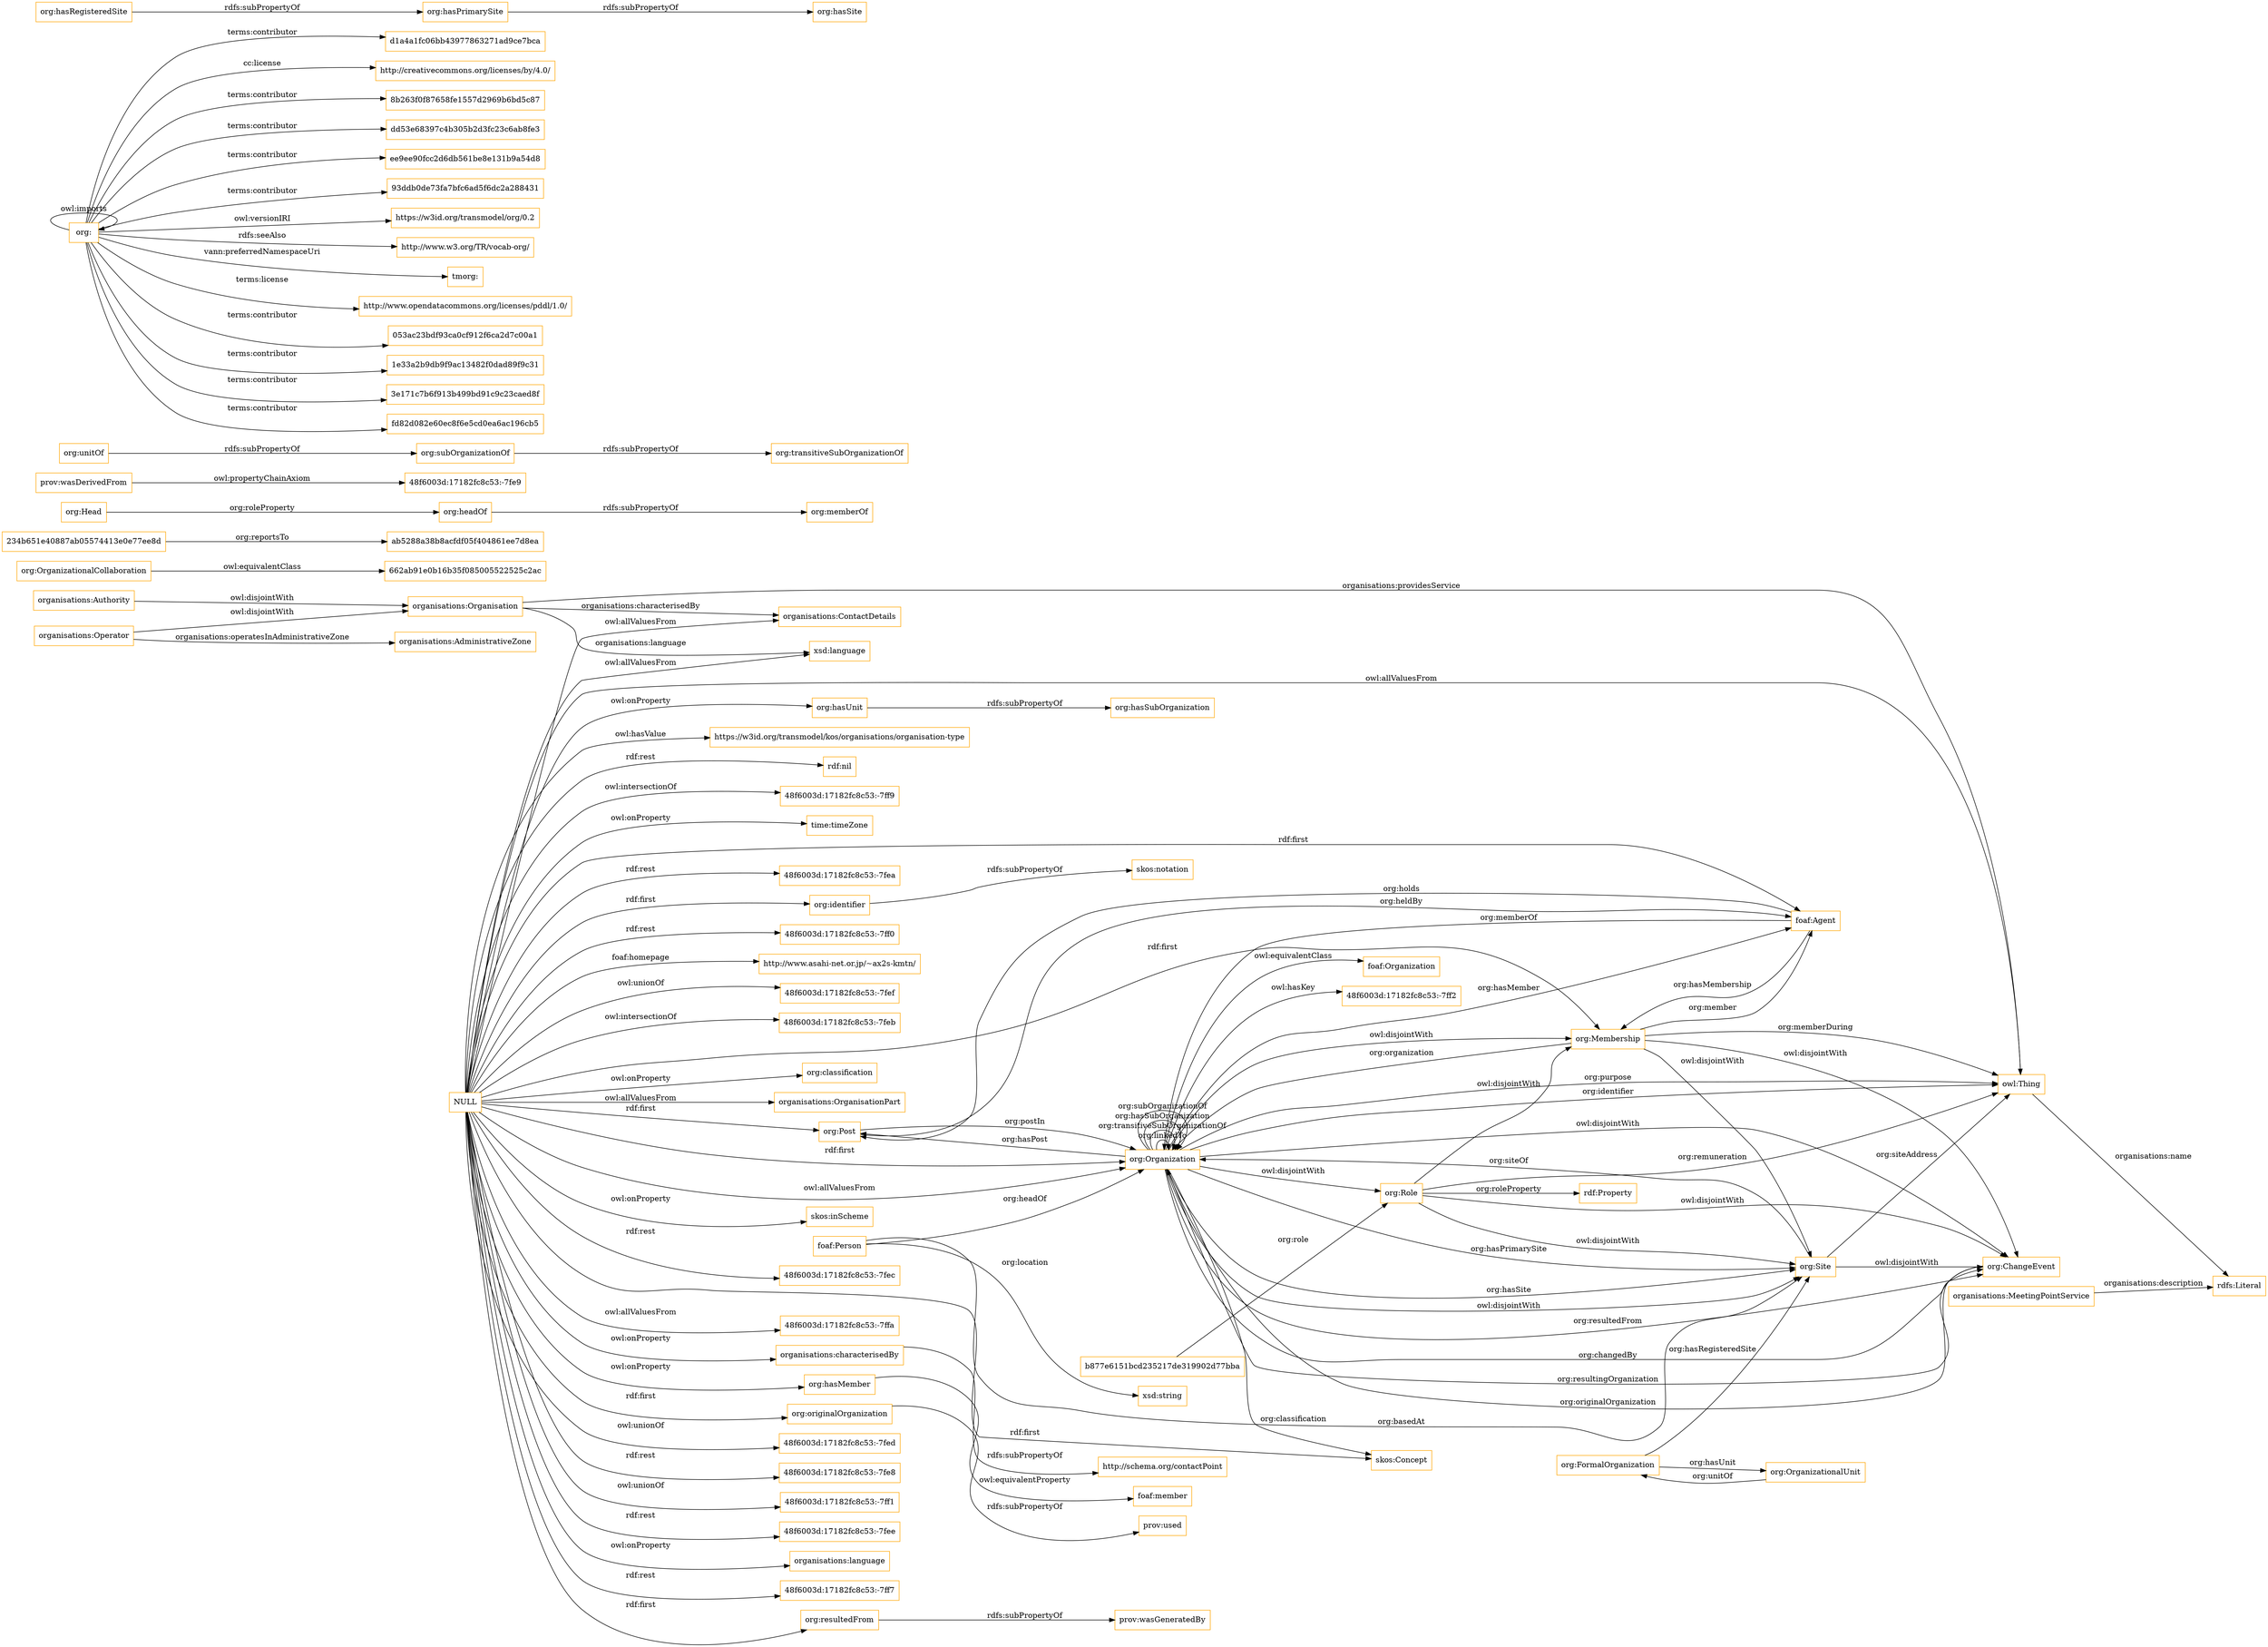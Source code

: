 digraph ar2dtool_diagram { 
rankdir=LR;
size="1501"
node [shape = rectangle, color="orange"]; "organisations:Operator" "organisations:AdministrativeZone" "organisations:Organisation" "organisations:OrganisationPart" "organisations:ContactDetails" "foaf:Organization" "skos:Concept" "48f6003d:17182fc8c53:-7ffa" "organisations:Authority" "org:OrganizationalUnit" "662ab91e0b16b35f085005522525c2ac" "org:Post" "b877e6151bcd235217de319902d77bba" "org:Site" "org:FormalOrganization" "org:OrganizationalCollaboration" "ab5288a38b8acfdf05f404861ee7d8ea" "org:Organization" "org:Role" "org:ChangeEvent" "org:Membership" "234b651e40887ab05574413e0e77ee8d" ; /*classes style*/
	"organisations:characterisedBy" -> "http://schema.org/contactPoint" [ label = "rdfs:subPropertyOf" ];
	"org:Role" -> "org:ChangeEvent" [ label = "owl:disjointWith" ];
	"org:Role" -> "org:Site" [ label = "owl:disjointWith" ];
	"org:Role" -> "org:Membership" [ label = "owl:disjointWith" ];
	"organisations:Operator" -> "organisations:Organisation" [ label = "owl:disjointWith" ];
	"org:headOf" -> "org:memberOf" [ label = "rdfs:subPropertyOf" ];
	"prov:wasDerivedFrom" -> "48f6003d:17182fc8c53:-7fe9" [ label = "owl:propertyChainAxiom" ];
	"org:hasMember" -> "foaf:member" [ label = "owl:equivalentProperty" ];
	"org:Membership" -> "org:ChangeEvent" [ label = "owl:disjointWith" ];
	"org:Membership" -> "org:Site" [ label = "owl:disjointWith" ];
	"org:Organization" -> "org:Role" [ label = "owl:disjointWith" ];
	"org:Organization" -> "48f6003d:17182fc8c53:-7ff2" [ label = "owl:hasKey" ];
	"org:Organization" -> "org:ChangeEvent" [ label = "owl:disjointWith" ];
	"org:Organization" -> "foaf:Organization" [ label = "owl:equivalentClass" ];
	"org:Organization" -> "org:Membership" [ label = "owl:disjointWith" ];
	"org:Organization" -> "org:Site" [ label = "owl:disjointWith" ];
	"org:originalOrganization" -> "prov:used" [ label = "rdfs:subPropertyOf" ];
	"org:Site" -> "org:ChangeEvent" [ label = "owl:disjointWith" ];
	"org:subOrganizationOf" -> "org:transitiveSubOrganizationOf" [ label = "rdfs:subPropertyOf" ];
	"NULL" -> "org:hasMember" [ label = "owl:onProperty" ];
	"NULL" -> "org:Post" [ label = "rdf:first" ];
	"NULL" -> "organisations:characterisedBy" [ label = "owl:onProperty" ];
	"NULL" -> "48f6003d:17182fc8c53:-7fed" [ label = "owl:unionOf" ];
	"NULL" -> "organisations:OrganisationPart" [ label = "owl:allValuesFrom" ];
	"NULL" -> "org:Organization" [ label = "owl:allValuesFrom" ];
	"NULL" -> "48f6003d:17182fc8c53:-7ffa" [ label = "owl:allValuesFrom" ];
	"NULL" -> "48f6003d:17182fc8c53:-7fe8" [ label = "rdf:rest" ];
	"NULL" -> "48f6003d:17182fc8c53:-7ff1" [ label = "owl:unionOf" ];
	"NULL" -> "48f6003d:17182fc8c53:-7fee" [ label = "rdf:rest" ];
	"NULL" -> "organisations:language" [ label = "owl:onProperty" ];
	"NULL" -> "48f6003d:17182fc8c53:-7ff7" [ label = "rdf:rest" ];
	"NULL" -> "org:resultedFrom" [ label = "rdf:first" ];
	"NULL" -> "org:hasUnit" [ label = "owl:onProperty" ];
	"NULL" -> "skos:Concept" [ label = "rdf:first" ];
	"NULL" -> "https://w3id.org/transmodel/kos/organisations/organisation-type" [ label = "owl:hasValue" ];
	"NULL" -> "org:originalOrganization" [ label = "rdf:first" ];
	"NULL" -> "org:Organization" [ label = "rdf:first" ];
	"NULL" -> "rdf:nil" [ label = "rdf:rest" ];
	"NULL" -> "48f6003d:17182fc8c53:-7ff9" [ label = "owl:intersectionOf" ];
	"NULL" -> "time:timeZone" [ label = "owl:onProperty" ];
	"NULL" -> "48f6003d:17182fc8c53:-7fea" [ label = "rdf:rest" ];
	"NULL" -> "foaf:Agent" [ label = "rdf:first" ];
	"NULL" -> "org:identifier" [ label = "rdf:first" ];
	"NULL" -> "48f6003d:17182fc8c53:-7ff0" [ label = "rdf:rest" ];
	"NULL" -> "http://www.asahi-net.or.jp/~ax2s-kmtn/" [ label = "foaf:homepage" ];
	"NULL" -> "48f6003d:17182fc8c53:-7fef" [ label = "owl:unionOf" ];
	"NULL" -> "48f6003d:17182fc8c53:-7feb" [ label = "owl:intersectionOf" ];
	"NULL" -> "xsd:language" [ label = "owl:allValuesFrom" ];
	"NULL" -> "org:classification" [ label = "owl:onProperty" ];
	"NULL" -> "org:Membership" [ label = "rdf:first" ];
	"NULL" -> "organisations:ContactDetails" [ label = "owl:allValuesFrom" ];
	"NULL" -> "owl:Thing" [ label = "owl:allValuesFrom" ];
	"NULL" -> "48f6003d:17182fc8c53:-7fec" [ label = "rdf:rest" ];
	"NULL" -> "skos:inScheme" [ label = "owl:onProperty" ];
	"org:resultedFrom" -> "prov:wasGeneratedBy" [ label = "rdfs:subPropertyOf" ];
	"org:Head" -> "org:headOf" [ label = "org:roleProperty" ];
	"org:" -> "d1a4a1fc06bb43977863271ad9ce7bca" [ label = "terms:contributor" ];
	"org:" -> "http://creativecommons.org/licenses/by/4.0/" [ label = "cc:license" ];
	"org:" -> "8b263f0f87658fe1557d2969b6bd5c87" [ label = "terms:contributor" ];
	"org:" -> "dd53e68397c4b305b2d3fc23c6ab8fe3" [ label = "terms:contributor" ];
	"org:" -> "ee9ee90fcc2d6db561be8e131b9a54d8" [ label = "terms:contributor" ];
	"org:" -> "93ddb0de73fa7bfc6ad5f6dc2a288431" [ label = "terms:contributor" ];
	"org:" -> "https://w3id.org/transmodel/org/0.2" [ label = "owl:versionIRI" ];
	"org:" -> "org:" [ label = "owl:imports" ];
	"org:" -> "http://www.w3.org/TR/vocab-org/" [ label = "rdfs:seeAlso" ];
	"org:" -> "tmorg:" [ label = "vann:preferredNamespaceUri" ];
	"org:" -> "http://www.opendatacommons.org/licenses/pddl/1.0/" [ label = "terms:license" ];
	"org:" -> "053ac23bdf93ca0cf912f6ca2d7c00a1" [ label = "terms:contributor" ];
	"org:" -> "1e33a2b9db9f9ac13482f0dad89f9c31" [ label = "terms:contributor" ];
	"org:" -> "3e171c7b6f913b499bd91c9c23caed8f" [ label = "terms:contributor" ];
	"org:" -> "fd82d082e60ec8f6e5cd0ea6ac196cb5" [ label = "terms:contributor" ];
	"org:OrganizationalCollaboration" -> "662ab91e0b16b35f085005522525c2ac" [ label = "owl:equivalentClass" ];
	"org:hasRegisteredSite" -> "org:hasPrimarySite" [ label = "rdfs:subPropertyOf" ];
	"org:hasPrimarySite" -> "org:hasSite" [ label = "rdfs:subPropertyOf" ];
	"org:unitOf" -> "org:subOrganizationOf" [ label = "rdfs:subPropertyOf" ];
	"org:identifier" -> "skos:notation" [ label = "rdfs:subPropertyOf" ];
	"organisations:Authority" -> "organisations:Organisation" [ label = "owl:disjointWith" ];
	"org:hasUnit" -> "org:hasSubOrganization" [ label = "rdfs:subPropertyOf" ];
	"organisations:Organisation" -> "owl:Thing" [ label = "organisations:providesService" ];
	"org:FormalOrganization" -> "org:Site" [ label = "org:hasRegisteredSite" ];
	"org:Post" -> "org:Organization" [ label = "org:postIn" ];
	"org:Site" -> "owl:Thing" [ label = "org:siteAddress" ];
	"org:FormalOrganization" -> "org:OrganizationalUnit" [ label = "org:hasUnit" ];
	"org:Organization" -> "org:Site" [ label = "org:hasSite" ];
	"org:ChangeEvent" -> "org:Organization" [ label = "org:resultingOrganization" ];
	"234b651e40887ab05574413e0e77ee8d" -> "ab5288a38b8acfdf05f404861ee7d8ea" [ label = "org:reportsTo" ];
	"organisations:MeetingPointService" -> "rdfs:Literal" [ label = "organisations:description" ];
	"foaf:Agent" -> "org:Organization" [ label = "org:memberOf" ];
	"org:Organization" -> "owl:Thing" [ label = "org:identifier" ];
	"org:Organization" -> "skos:Concept" [ label = "org:classification" ];
	"foaf:Person" -> "org:Organization" [ label = "org:headOf" ];
	"foaf:Agent" -> "org:Membership" [ label = "org:hasMembership" ];
	"org:Organization" -> "org:Post" [ label = "org:hasPost" ];
	"org:Membership" -> "org:Organization" [ label = "org:organization" ];
	"org:ChangeEvent" -> "org:Organization" [ label = "org:originalOrganization" ];
	"organisations:Organisation" -> "xsd:language" [ label = "organisations:language" ];
	"org:Organization" -> "org:ChangeEvent" [ label = "org:resultedFrom" ];
	"org:Membership" -> "owl:Thing" [ label = "org:memberDuring" ];
	"b877e6151bcd235217de319902d77bba" -> "org:Role" [ label = "org:role" ];
	"org:Organization" -> "org:Site" [ label = "org:hasPrimarySite" ];
	"org:Organization" -> "org:Organization" [ label = "org:linkedTo" ];
	"org:Site" -> "org:Organization" [ label = "org:siteOf" ];
	"org:Organization" -> "foaf:Agent" [ label = "org:hasMember" ];
	"org:Organization" -> "org:Organization" [ label = "org:transitiveSubOrganizationOf" ];
	"org:Membership" -> "foaf:Agent" [ label = "org:member" ];
	"org:Organization" -> "org:Organization" [ label = "org:hasSubOrganization" ];
	"owl:Thing" -> "rdfs:Literal" [ label = "organisations:name" ];
	"foaf:Person" -> "xsd:string" [ label = "org:location" ];
	"foaf:Person" -> "org:Site" [ label = "org:basedAt" ];
	"organisations:Operator" -> "organisations:AdministrativeZone" [ label = "organisations:operatesInAdministrativeZone" ];
	"org:Role" -> "owl:Thing" [ label = "org:remuneration" ];
	"org:Organization" -> "org:ChangeEvent" [ label = "org:changedBy" ];
	"org:OrganizationalUnit" -> "org:FormalOrganization" [ label = "org:unitOf" ];
	"org:Post" -> "foaf:Agent" [ label = "org:heldBy" ];
	"org:Role" -> "rdf:Property" [ label = "org:roleProperty" ];
	"org:Organization" -> "owl:Thing" [ label = "org:purpose" ];
	"foaf:Agent" -> "org:Post" [ label = "org:holds" ];
	"org:Organization" -> "org:Organization" [ label = "org:subOrganizationOf" ];
	"organisations:Organisation" -> "organisations:ContactDetails" [ label = "organisations:characterisedBy" ];

}
